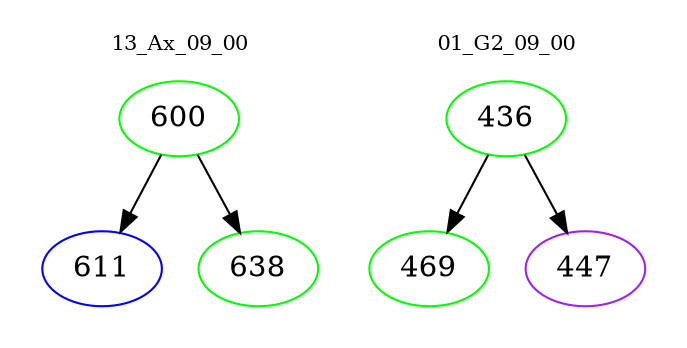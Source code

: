 digraph{
subgraph cluster_0 {
color = white
label = "13_Ax_09_00";
fontsize=10;
T0_600 [label="600", color="green"]
T0_600 -> T0_611 [color="black"]
T0_611 [label="611", color="blue"]
T0_600 -> T0_638 [color="black"]
T0_638 [label="638", color="green"]
}
subgraph cluster_1 {
color = white
label = "01_G2_09_00";
fontsize=10;
T1_436 [label="436", color="green"]
T1_436 -> T1_469 [color="black"]
T1_469 [label="469", color="green"]
T1_436 -> T1_447 [color="black"]
T1_447 [label="447", color="purple"]
}
}
